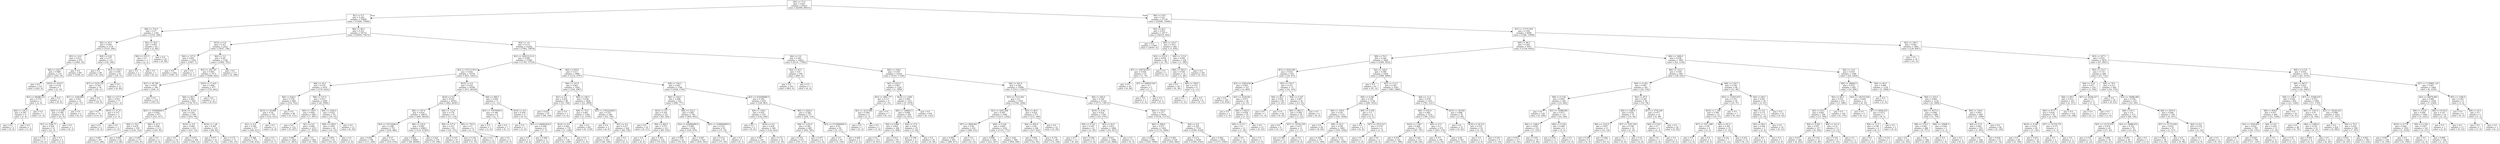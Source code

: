 digraph Tree {
node [shape=box] ;
0 [label="X[5] <= 75.5\ngini = 0.435\nsamples = 83032\nvalue = [42090, 89415]"] ;
1 [label="X[1] <= 0.5\ngini = 0.243\nsamples = 55906\nvalue = [12494, 75966]"] ;
0 -> 1 [labeldistance=2.5, labelangle=45, headlabel="True"] ;
2 [label="X[8] <= 716.5\ngini = 0.27\nsamples = 1192\nvalue = [1535, 294]"] ;
1 -> 2 ;
3 [label="X[2] <= 45.5\ngini = 0.209\nsamples = 1130\nvalue = [1533, 206]"] ;
2 -> 3 ;
4 [label="X[5] <= 14.0\ngini = 0.013\nsamples = 979\nvalue = [1494, 10]"] ;
3 -> 4 ;
5 [label="X[0] <= 254.5\ngini = 0.089\nsamples = 132\nvalue = [204, 10]"] ;
4 -> 5 ;
6 [label="gini = 0.0\nsamples = 125\nvalue = [202, 0]"] ;
5 -> 6 ;
7 [label="X[10] <= 10.017\ngini = 0.278\nsamples = 7\nvalue = [2, 10]"] ;
5 -> 7 ;
8 [label="X[3] <= 68288.523\ngini = 0.375\nsamples = 5\nvalue = [2, 6]"] ;
7 -> 8 ;
9 [label="X[6] <= 126.5\ngini = 0.245\nsamples = 4\nvalue = [1, 6]"] ;
8 -> 9 ;
10 [label="gini = 0.0\nsamples = 3\nvalue = [0, 6]"] ;
9 -> 10 ;
11 [label="gini = 0.0\nsamples = 1\nvalue = [1, 0]"] ;
9 -> 11 ;
12 [label="gini = 0.0\nsamples = 1\nvalue = [1, 0]"] ;
8 -> 12 ;
13 [label="gini = 0.0\nsamples = 2\nvalue = [0, 4]"] ;
7 -> 13 ;
14 [label="gini = 0.0\nsamples = 847\nvalue = [1290, 0]"] ;
4 -> 14 ;
15 [label="X[9] <= 0.02\ngini = 0.277\nsamples = 151\nvalue = [39, 196]"] ;
3 -> 15 ;
16 [label="gini = 0.0\nsamples = 90\nvalue = [0, 145]"] ;
15 -> 16 ;
17 [label="X[2] <= 156.0\ngini = 0.491\nsamples = 61\nvalue = [39, 51]"] ;
15 -> 17 ;
18 [label="X[7] <= 3219.125\ngini = 0.343\nsamples = 34\nvalue = [39, 11]"] ;
17 -> 18 ;
19 [label="X[7] <= 3184.906\ngini = 0.451\nsamples = 22\nvalue = [21, 11]"] ;
18 -> 19 ;
20 [label="X[9] <= 0.269\ngini = 0.346\nsamples = 20\nvalue = [21, 6]"] ;
19 -> 20 ;
21 [label="X[7] <= 3166.77\ngini = 0.269\nsamples = 19\nvalue = [21, 4]"] ;
20 -> 21 ;
22 [label="gini = 0.172\nsamples = 17\nvalue = [19, 2]"] ;
21 -> 22 ;
23 [label="gini = 0.5\nsamples = 2\nvalue = [2, 2]"] ;
21 -> 23 ;
24 [label="gini = 0.0\nsamples = 1\nvalue = [0, 2]"] ;
20 -> 24 ;
25 [label="gini = 0.0\nsamples = 2\nvalue = [0, 5]"] ;
19 -> 25 ;
26 [label="gini = 0.0\nsamples = 12\nvalue = [18, 0]"] ;
18 -> 26 ;
27 [label="gini = 0.0\nsamples = 27\nvalue = [0, 40]"] ;
17 -> 27 ;
28 [label="X[2] <= 30.0\ngini = 0.043\nsamples = 62\nvalue = [2, 88]"] ;
2 -> 28 ;
29 [label="X[0] <= 253.5\ngini = 0.5\nsamples = 3\nvalue = [2, 2]"] ;
28 -> 29 ;
30 [label="gini = 0.0\nsamples = 2\nvalue = [2, 0]"] ;
29 -> 30 ;
31 [label="gini = 0.0\nsamples = 1\nvalue = [0, 2]"] ;
29 -> 31 ;
32 [label="gini = 0.0\nsamples = 59\nvalue = [0, 86]"] ;
28 -> 32 ;
33 [label="X[8] <= 46.5\ngini = 0.221\nsamples = 54714\nvalue = [10959, 75672]"] ;
1 -> 33 ;
34 [label="X[10] <= 0.0\ngini = 0.327\nsamples = 2452\nvalue = [3057, 794]"] ;
33 -> 34 ;
35 [label="X[0] <= 127.0\ngini = 0.001\nsamples = 1262\nvalue = [1997, 1]"] ;
34 -> 35 ;
36 [label="gini = 0.0\nsamples = 1261\nvalue = [1997, 0]"] ;
35 -> 36 ;
37 [label="gini = 0.0\nsamples = 1\nvalue = [0, 1]"] ;
35 -> 37 ;
38 [label="X[4] <= 5.0\ngini = 0.49\nsamples = 1190\nvalue = [1060, 793]"] ;
34 -> 38 ;
39 [label="X[3] <= 242.747\ngini = 0.463\nsamples = 1073\nvalue = [1060, 605]"] ;
38 -> 39 ;
40 [label="X[3] <= 38.789\ngini = 0.019\nsamples = 196\nvalue = [306, 3]"] ;
39 -> 40 ;
41 [label="X[0] <= 127.0\ngini = 0.051\nsamples = 77\nvalue = [111, 3]"] ;
40 -> 41 ;
42 [label="gini = 0.0\nsamples = 74\nvalue = [110, 0]"] ;
41 -> 42 ;
43 [label="X[10] <= 57.25\ngini = 0.375\nsamples = 3\nvalue = [1, 3]"] ;
41 -> 43 ;
44 [label="gini = 0.0\nsamples = 2\nvalue = [0, 3]"] ;
43 -> 44 ;
45 [label="gini = 0.0\nsamples = 1\nvalue = [1, 0]"] ;
43 -> 45 ;
46 [label="gini = 0.0\nsamples = 119\nvalue = [195, 0]"] ;
40 -> 46 ;
47 [label="X[10] <= 11.435\ngini = 0.494\nsamples = 877\nvalue = [754, 602]"] ;
39 -> 47 ;
48 [label="X[6] <= 89.5\ngini = 0.482\nsamples = 820\nvalue = [754, 511]"] ;
47 -> 48 ;
49 [label="X[3] <= 102666664.0\ngini = 0.492\nsamples = 472\nvalue = [321, 417]"] ;
48 -> 49 ;
50 [label="X[6] <= 79.5\ngini = 0.478\nsamples = 359\nvalue = [216, 332]"] ;
49 -> 50 ;
51 [label="gini = 0.497\nsamples = 297\nvalue = [213, 246]"] ;
50 -> 51 ;
52 [label="gini = 0.065\nsamples = 62\nvalue = [3, 86]"] ;
50 -> 52 ;
53 [label="X[8] <= 43.5\ngini = 0.494\nsamples = 113\nvalue = [105, 85]"] ;
49 -> 53 ;
54 [label="gini = 0.492\nsamples = 111\nvalue = [105, 81]"] ;
53 -> 54 ;
55 [label="gini = 0.0\nsamples = 2\nvalue = [0, 4]"] ;
53 -> 55 ;
56 [label="X[10] <= 0.115\ngini = 0.293\nsamples = 348\nvalue = [433, 94]"] ;
48 -> 56 ;
57 [label="X[10] <= 0.0\ngini = 0.066\nsamples = 223\nvalue = [337, 12]"] ;
56 -> 57 ;
58 [label="gini = 0.0\nsamples = 19\nvalue = [33, 0]"] ;
57 -> 58 ;
59 [label="gini = 0.073\nsamples = 204\nvalue = [304, 12]"] ;
57 -> 59 ;
60 [label="X[10] <= 1.28\ngini = 0.497\nsamples = 125\nvalue = [96, 82]"] ;
56 -> 60 ;
61 [label="gini = 0.077\nsamples = 53\nvalue = [3, 72]"] ;
60 -> 61 ;
62 [label="gini = 0.175\nsamples = 72\nvalue = [93, 10]"] ;
60 -> 62 ;
63 [label="gini = 0.0\nsamples = 57\nvalue = [0, 91]"] ;
47 -> 63 ;
64 [label="gini = 0.0\nsamples = 117\nvalue = [0, 188]"] ;
38 -> 64 ;
65 [label="X[4] <= 1.0\ngini = 0.173\nsamples = 52262\nvalue = [7902, 74878]"] ;
33 -> 65 ;
66 [label="X[3] <= 269212112.0\ngini = 0.058\nsamples = 37440\nvalue = [1783, 57518]"] ;
65 -> 66 ;
67 [label="X[3] <= 47111110.0\ngini = 0.024\nsamples = 33754\nvalue = [651, 52811]"] ;
66 -> 67 ;
68 [label="X[8] <= 55.0\ngini = 0.074\nsamples = 2974\nvalue = [178, 4452]"] ;
67 -> 68 ;
69 [label="X[6] <= 624.0\ngini = 0.339\nsamples = 468\nvalue = [152, 552]"] ;
68 -> 69 ;
70 [label="X[10] <= 50.684\ngini = 0.39\nsamples = 379\nvalue = [152, 421]"] ;
69 -> 70 ;
71 [label="X[1] <= 4.0\ngini = 0.385\nsamples = 377\nvalue = [148, 421]"] ;
70 -> 71 ;
72 [label="gini = 0.388\nsamples = 372\nvalue = [148, 414]"] ;
71 -> 72 ;
73 [label="gini = 0.0\nsamples = 5\nvalue = [0, 7]"] ;
71 -> 73 ;
74 [label="gini = 0.0\nsamples = 2\nvalue = [4, 0]"] ;
70 -> 74 ;
75 [label="gini = 0.0\nsamples = 89\nvalue = [0, 131]"] ;
69 -> 75 ;
76 [label="X[8] <= 531.0\ngini = 0.013\nsamples = 2506\nvalue = [26, 3900]"] ;
68 -> 76 ;
77 [label="X[0] <= 158.0\ngini = 0.004\nsamples = 2467\nvalue = [7, 3857]"] ;
76 -> 77 ;
78 [label="gini = 0.0\nsamples = 152\nvalue = [0, 247]"] ;
77 -> 78 ;
79 [label="X[1] <= 4.0\ngini = 0.004\nsamples = 2315\nvalue = [7, 3610]"] ;
77 -> 79 ;
80 [label="gini = 0.005\nsamples = 1855\nvalue = [7, 2872]"] ;
79 -> 80 ;
81 [label="gini = 0.0\nsamples = 460\nvalue = [0, 738]"] ;
79 -> 81 ;
82 [label="X[6] <= 2245.0\ngini = 0.425\nsamples = 39\nvalue = [19, 43]"] ;
76 -> 82 ;
83 [label="X[8] <= 538.0\ngini = 0.495\nsamples = 26\nvalue = [19, 23]"] ;
82 -> 83 ;
84 [label="gini = 0.493\nsamples = 25\nvalue = [18, 23]"] ;
83 -> 84 ;
85 [label="gini = 0.0\nsamples = 1\nvalue = [1, 0]"] ;
83 -> 85 ;
86 [label="gini = 0.0\nsamples = 13\nvalue = [0, 20]"] ;
82 -> 86 ;
87 [label="X[10] <= 0.0\ngini = 0.019\nsamples = 30780\nvalue = [473, 48359]"] ;
67 -> 87 ;
88 [label="X[10] <= 0.0\ngini = 0.019\nsamples = 30763\nvalue = [462, 48347]"] ;
87 -> 88 ;
89 [label="X[6] <= 107.0\ngini = 0.018\nsamples = 30676\nvalue = [449, 48229]"] ;
88 -> 89 ;
90 [label="X[3] <= 55714286.0\ngini = 0.396\nsamples = 753\nvalue = [330, 884]"] ;
89 -> 90 ;
91 [label="gini = 0.454\nsamples = 196\nvalue = [111, 208]"] ;
90 -> 91 ;
92 [label="gini = 0.37\nsamples = 557\nvalue = [219, 676]"] ;
90 -> 92 ;
93 [label="X[6] <= 225.0\ngini = 0.005\nsamples = 29923\nvalue = [119, 47345]"] ;
89 -> 93 ;
94 [label="gini = 0.002\nsamples = 29647\nvalue = [49, 46949]"] ;
93 -> 94 ;
95 [label="gini = 0.255\nsamples = 276\nvalue = [70, 396]"] ;
93 -> 95 ;
96 [label="X[6] <= 712.0\ngini = 0.179\nsamples = 87\nvalue = [13, 118]"] ;
88 -> 96 ;
97 [label="X[6] <= 517.0\ngini = 0.147\nsamples = 83\nvalue = [10, 115]"] ;
96 -> 97 ;
98 [label="gini = 0.107\nsamples = 57\nvalue = [5, 83]"] ;
97 -> 98 ;
99 [label="gini = 0.234\nsamples = 26\nvalue = [5, 32]"] ;
97 -> 99 ;
100 [label="X[6] <= 732.0\ngini = 0.5\nsamples = 4\nvalue = [3, 3]"] ;
96 -> 100 ;
101 [label="gini = 0.0\nsamples = 2\nvalue = [3, 0]"] ;
100 -> 101 ;
102 [label="gini = 0.0\nsamples = 2\nvalue = [0, 3]"] ;
100 -> 102 ;
103 [label="X[8] <= 489.5\ngini = 0.499\nsamples = 17\nvalue = [11, 12]"] ;
87 -> 103 ;
104 [label="X[3] <= 71679596.0\ngini = 0.346\nsamples = 8\nvalue = [2, 7]"] ;
103 -> 104 ;
105 [label="gini = 0.0\nsamples = 1\nvalue = [2, 0]"] ;
104 -> 105 ;
106 [label="gini = 0.0\nsamples = 7\nvalue = [0, 7]"] ;
104 -> 106 ;
107 [label="X[10] <= 0.0\ngini = 0.459\nsamples = 9\nvalue = [9, 5]"] ;
103 -> 107 ;
108 [label="gini = 0.0\nsamples = 1\nvalue = [2, 0]"] ;
107 -> 108 ;
109 [label="X[3] <= 180691624.0\ngini = 0.486\nsamples = 8\nvalue = [7, 5]"] ;
107 -> 109 ;
110 [label="gini = 0.0\nsamples = 3\nvalue = [4, 0]"] ;
109 -> 110 ;
111 [label="gini = 0.469\nsamples = 5\nvalue = [3, 5]"] ;
109 -> 111 ;
112 [label="X[6] <= 659.0\ngini = 0.313\nsamples = 3686\nvalue = [1132, 4707]"] ;
66 -> 112 ;
113 [label="X[6] <= 107.0\ngini = 0.065\nsamples = 1926\nvalue = [104, 2967]"] ;
112 -> 113 ;
114 [label="X[1] <= 4.0\ngini = 0.434\nsamples = 98\nvalue = [51, 109]"] ;
113 -> 114 ;
115 [label="gini = 0.425\nsamples = 97\nvalue = [48, 109]"] ;
114 -> 115 ;
116 [label="gini = 0.0\nsamples = 1\nvalue = [3, 0]"] ;
114 -> 116 ;
117 [label="X[8] <= 100.5\ngini = 0.036\nsamples = 1828\nvalue = [53, 2858]"] ;
113 -> 117 ;
118 [label="X[8] <= 70.0\ngini = 0.001\nsamples = 1582\nvalue = [1, 2519]"] ;
117 -> 118 ;
119 [label="X[10] <= 0.0\ngini = 0.002\nsamples = 735\nvalue = [1, 1180]"] ;
118 -> 119 ;
120 [label="gini = 0.0\nsamples = 734\nvalue = [0, 1180]"] ;
119 -> 120 ;
121 [label="gini = 0.0\nsamples = 1\nvalue = [1, 0]"] ;
119 -> 121 ;
122 [label="gini = 0.0\nsamples = 847\nvalue = [0, 1339]"] ;
118 -> 122 ;
123 [label="X[3] <= 270222208.0\ngini = 0.231\nsamples = 246\nvalue = [52, 339]"] ;
117 -> 123 ;
124 [label="gini = 0.0\nsamples = 2\nvalue = [4, 0]"] ;
123 -> 124 ;
125 [label="X[1] <= 4.0\ngini = 0.217\nsamples = 244\nvalue = [48, 339]"] ;
123 -> 125 ;
126 [label="gini = 0.218\nsamples = 243\nvalue = [48, 338]"] ;
125 -> 126 ;
127 [label="gini = 0.0\nsamples = 1\nvalue = [0, 1]"] ;
125 -> 127 ;
128 [label="X[8] <= 534.5\ngini = 0.467\nsamples = 1760\nvalue = [1028, 1740]"] ;
112 -> 128 ;
129 [label="X[8] <= 524.5\ngini = 0.498\nsamples = 931\nvalue = [690, 777]"] ;
128 -> 129 ;
130 [label="X[10] <= 0.0\ngini = 0.356\nsamples = 231\nvalue = [85, 282]"] ;
129 -> 130 ;
131 [label="gini = 0.0\nsamples = 18\nvalue = [0, 27]"] ;
130 -> 131 ;
132 [label="X[6] <= 662.0\ngini = 0.375\nsamples = 213\nvalue = [85, 255]"] ;
130 -> 132 ;
133 [label="gini = 0.0\nsamples = 3\nvalue = [6, 0]"] ;
132 -> 133 ;
134 [label="gini = 0.361\nsamples = 210\nvalue = [79, 255]"] ;
132 -> 134 ;
135 [label="X[8] <= 532.5\ngini = 0.495\nsamples = 700\nvalue = [605, 495]"] ;
129 -> 135 ;
136 [label="X[3] <= 424800000.0\ngini = 0.499\nsamples = 638\nvalue = [530, 476]"] ;
135 -> 136 ;
137 [label="gini = 0.499\nsamples = 93\nvalue = [76, 83]"] ;
136 -> 137 ;
138 [label="gini = 0.497\nsamples = 545\nvalue = [454, 393]"] ;
136 -> 138 ;
139 [label="X[3] <= 3198000000.0\ngini = 0.323\nsamples = 62\nvalue = [75, 19]"] ;
135 -> 139 ;
140 [label="gini = 0.312\nsamples = 61\nvalue = [75, 18]"] ;
139 -> 140 ;
141 [label="gini = 0.0\nsamples = 1\nvalue = [0, 1]"] ;
139 -> 141 ;
142 [label="X[3] <= 614509088.0\ngini = 0.385\nsamples = 829\nvalue = [338, 963]"] ;
128 -> 142 ;
143 [label="X[0] <= 158.0\ngini = 0.455\nsamples = 252\nvalue = [134, 249]"] ;
142 -> 143 ;
144 [label="gini = 0.0\nsamples = 3\nvalue = [0, 6]"] ;
143 -> 144 ;
145 [label="X[10] <= 0.0\ngini = 0.458\nsamples = 249\nvalue = [134, 243]"] ;
143 -> 145 ;
146 [label="gini = 0.467\nsamples = 235\nvalue = [132, 224]"] ;
145 -> 146 ;
147 [label="gini = 0.172\nsamples = 14\nvalue = [2, 19]"] ;
145 -> 147 ;
148 [label="X[6] <= 2442.0\ngini = 0.346\nsamples = 577\nvalue = [204, 714]"] ;
142 -> 148 ;
149 [label="X[8] <= 1103.0\ngini = 0.382\nsamples = 485\nvalue = [202, 583]"] ;
148 -> 149 ;
150 [label="gini = 0.374\nsamples = 477\nvalue = [191, 577]"] ;
149 -> 150 ;
151 [label="gini = 0.457\nsamples = 8\nvalue = [11, 6]"] ;
149 -> 151 ;
152 [label="X[3] <= 2714000000.0\ngini = 0.03\nsamples = 92\nvalue = [2, 131]"] ;
148 -> 152 ;
153 [label="gini = 0.0\nsamples = 87\nvalue = [0, 126]"] ;
152 -> 153 ;
154 [label="gini = 0.408\nsamples = 5\nvalue = [2, 5]"] ;
152 -> 154 ;
155 [label="X[4] <= 5.0\ngini = 0.385\nsamples = 14822\nvalue = [6119, 17360]"] ;
65 -> 155 ;
156 [label="X[5] <= 45.5\ngini = 0.01\nsamples = 506\nvalue = [803, 4]"] ;
155 -> 156 ;
157 [label="gini = 0.0\nsamples = 503\nvalue = [803, 0]"] ;
156 -> 157 ;
158 [label="gini = 0.0\nsamples = 3\nvalue = [0, 4]"] ;
156 -> 158 ;
159 [label="X[0] <= 158.0\ngini = 0.359\nsamples = 14316\nvalue = [5316, 17356]"] ;
155 -> 159 ;
160 [label="X[6] <= 632.0\ngini = 0.003\nsamples = 1220\nvalue = [3, 1989]"] ;
159 -> 160 ;
161 [label="X[3] <= 2801.777\ngini = 0.117\nsamples = 9\nvalue = [1, 15]"] ;
160 -> 161 ;
162 [label="X[3] <= 2233.066\ngini = 0.444\nsamples = 2\nvalue = [1, 2]"] ;
161 -> 162 ;
163 [label="gini = 0.0\nsamples = 1\nvalue = [0, 2]"] ;
162 -> 163 ;
164 [label="gini = 0.0\nsamples = 1\nvalue = [1, 0]"] ;
162 -> 164 ;
165 [label="gini = 0.0\nsamples = 7\nvalue = [0, 13]"] ;
161 -> 165 ;
166 [label="X[10] <= 1.858\ngini = 0.002\nsamples = 1211\nvalue = [2, 1974]"] ;
160 -> 166 ;
167 [label="X[6] <= 140462.5\ngini = 0.006\nsamples = 393\nvalue = [2, 653]"] ;
166 -> 167 ;
168 [label="X[9] <= 0.096\ngini = 0.003\nsamples = 368\nvalue = [1, 609]"] ;
167 -> 168 ;
169 [label="gini = 0.0\nsamples = 273\nvalue = [0, 447]"] ;
168 -> 169 ;
170 [label="gini = 0.012\nsamples = 95\nvalue = [1, 162]"] ;
168 -> 170 ;
171 [label="X[4] <= 37.0\ngini = 0.043\nsamples = 25\nvalue = [1, 44]"] ;
167 -> 171 ;
172 [label="gini = 0.198\nsamples = 5\nvalue = [1, 8]"] ;
171 -> 172 ;
173 [label="gini = 0.0\nsamples = 20\nvalue = [0, 36]"] ;
171 -> 173 ;
174 [label="gini = 0.0\nsamples = 818\nvalue = [0, 1321]"] ;
166 -> 174 ;
175 [label="X[6] <= 561.0\ngini = 0.382\nsamples = 13096\nvalue = [5313, 15367]"] ;
159 -> 175 ;
176 [label="X[7] <= 5115.263\ngini = 0.5\nsamples = 1955\nvalue = [1540, 1494]"] ;
175 -> 176 ;
177 [label="X[3] <= 4243.598\ngini = 0.497\nsamples = 1684\nvalue = [1413, 1204]"] ;
176 -> 177 ;
178 [label="X[7] <= 2866.662\ngini = 0.48\nsamples = 452\nvalue = [288, 431]"] ;
177 -> 178 ;
179 [label="gini = 0.483\nsamples = 443\nvalue = [288, 417]"] ;
178 -> 179 ;
180 [label="gini = 0.0\nsamples = 9\nvalue = [0, 14]"] ;
178 -> 180 ;
181 [label="X[9] <= 0.126\ngini = 0.483\nsamples = 1232\nvalue = [1125, 773]"] ;
177 -> 181 ;
182 [label="gini = 0.496\nsamples = 328\nvalue = [221, 267]"] ;
181 -> 182 ;
183 [label="gini = 0.46\nsamples = 904\nvalue = [904, 506]"] ;
181 -> 183 ;
184 [label="X[5] <= 46.0\ngini = 0.424\nsamples = 271\nvalue = [127, 290]"] ;
176 -> 184 ;
185 [label="X[6] <= 492.0\ngini = 0.44\nsamples = 248\nvalue = [127, 262]"] ;
184 -> 185 ;
186 [label="gini = 0.483\nsamples = 63\nvalue = [52, 36]"] ;
185 -> 186 ;
187 [label="gini = 0.374\nsamples = 185\nvalue = [75, 226]"] ;
185 -> 187 ;
188 [label="gini = 0.0\nsamples = 23\nvalue = [0, 28]"] ;
184 -> 188 ;
189 [label="X[6] <= 565.0\ngini = 0.336\nsamples = 11141\nvalue = [3773, 13873]"] ;
175 -> 189 ;
190 [label="X[10] <= 0.62\ngini = 0.014\nsamples = 1705\nvalue = [19, 2701]"] ;
189 -> 190 ;
191 [label="X[9] <= 0.122\ngini = 0.165\nsamples = 21\nvalue = [3, 30]"] ;
190 -> 191 ;
192 [label="gini = 0.0\nsamples = 13\nvalue = [0, 24]"] ;
191 -> 192 ;
193 [label="gini = 0.444\nsamples = 8\nvalue = [3, 6]"] ;
191 -> 193 ;
194 [label="X[5] <= 44.5\ngini = 0.012\nsamples = 1684\nvalue = [16, 2671]"] ;
190 -> 194 ;
195 [label="gini = 0.012\nsamples = 1680\nvalue = [16, 2666]"] ;
194 -> 195 ;
196 [label="gini = 0.0\nsamples = 4\nvalue = [0, 5]"] ;
194 -> 196 ;
197 [label="X[6] <= 755.0\ngini = 0.377\nsamples = 9436\nvalue = [3754, 11172]"] ;
189 -> 197 ;
198 [label="X[6] <= 609.0\ngini = 0.475\nsamples = 1926\nvalue = [1174, 1844]"] ;
197 -> 198 ;
199 [label="gini = 0.453\nsamples = 990\nvalue = [529, 1000]"] ;
198 -> 199 ;
200 [label="gini = 0.491\nsamples = 936\nvalue = [645, 844]"] ;
198 -> 200 ;
201 [label="X[4] <= 9.0\ngini = 0.339\nsamples = 7510\nvalue = [2580, 9328]"] ;
197 -> 201 ;
202 [label="gini = 0.272\nsamples = 5058\nvalue = [1309, 6745]"] ;
201 -> 202 ;
203 [label="gini = 0.442\nsamples = 2452\nvalue = [1271, 2583]"] ;
201 -> 203 ;
204 [label="X[9] <= 0.02\ngini = 0.43\nsamples = 27126\nvalue = [29596, 13449]"] ;
0 -> 204 [labeldistance=2.5, labelangle=-45, headlabel="False"] ;
205 [label="X[2] <= 44.5\ngini = 0.031\nsamples = 18177\nvalue = [28310, 450]"] ;
204 -> 205 ;
206 [label="gini = 0.0\nsamples = 17893\nvalue = [28307, 0]"] ;
205 -> 206 ;
207 [label="X[6] <= 143.0\ngini = 0.013\nsamples = 284\nvalue = [3, 450]"] ;
205 -> 207 ;
208 [label="X[2] <= 253.0\ngini = 0.054\nsamples = 48\nvalue = [2, 70]"] ;
207 -> 208 ;
209 [label="X[7] <= 166750.031\ngini = 0.028\nsamples = 47\nvalue = [1, 70]"] ;
208 -> 209 ;
210 [label="gini = 0.0\nsamples = 45\nvalue = [0, 69]"] ;
209 -> 210 ;
211 [label="X[7] <= 269453.047\ngini = 0.5\nsamples = 2\nvalue = [1, 1]"] ;
209 -> 211 ;
212 [label="gini = 0.0\nsamples = 1\nvalue = [1, 0]"] ;
211 -> 212 ;
213 [label="gini = 0.0\nsamples = 1\nvalue = [0, 1]"] ;
211 -> 213 ;
214 [label="gini = 0.0\nsamples = 1\nvalue = [1, 0]"] ;
208 -> 214 ;
215 [label="X[8] <= 113.0\ngini = 0.005\nsamples = 236\nvalue = [1, 380]"] ;
207 -> 215 ;
216 [label="X[6] <= 595.0\ngini = 0.039\nsamples = 35\nvalue = [1, 49]"] ;
215 -> 216 ;
217 [label="gini = 0.0\nsamples = 26\nvalue = [0, 38]"] ;
216 -> 217 ;
218 [label="X[6] <= 749.0\ngini = 0.153\nsamples = 9\nvalue = [1, 11]"] ;
216 -> 218 ;
219 [label="gini = 0.0\nsamples = 1\nvalue = [1, 0]"] ;
218 -> 219 ;
220 [label="gini = 0.0\nsamples = 8\nvalue = [0, 11]"] ;
218 -> 220 ;
221 [label="gini = 0.0\nsamples = 201\nvalue = [0, 331]"] ;
215 -> 221 ;
222 [label="X[7] <= 17731.819\ngini = 0.164\nsamples = 8949\nvalue = [1286, 12999]"] ;
204 -> 222 ;
223 [label="X[8] <= 96.5\ngini = 0.245\nsamples = 5057\nvalue = [1158, 6952]"] ;
222 -> 223 ;
224 [label="X[8] <= 76.5\ngini = 0.346\nsamples = 3064\nvalue = [1096, 3832]"] ;
223 -> 224 ;
225 [label="X[3] <= 6243.491\ngini = 0.032\nsamples = 610\nvalue = [16, 972]"] ;
224 -> 225 ;
226 [label="X[3] <= 5300.639\ngini = 0.005\nsamples = 537\nvalue = [2, 869]"] ;
225 -> 226 ;
227 [label="gini = 0.0\nsamples = 501\nvalue = [0, 818]"] ;
226 -> 227 ;
228 [label="X[3] <= 5318.561\ngini = 0.073\nsamples = 36\nvalue = [2, 51]"] ;
226 -> 228 ;
229 [label="gini = 0.0\nsamples = 1\nvalue = [1, 0]"] ;
228 -> 229 ;
230 [label="X[6] <= 450.0\ngini = 0.038\nsamples = 35\nvalue = [1, 51]"] ;
228 -> 230 ;
231 [label="X[9] <= 0.111\ngini = 0.1\nsamples = 12\nvalue = [1, 18]"] ;
230 -> 231 ;
232 [label="gini = 0.0\nsamples = 11\nvalue = [0, 18]"] ;
231 -> 232 ;
233 [label="gini = 0.0\nsamples = 1\nvalue = [1, 0]"] ;
231 -> 233 ;
234 [label="gini = 0.0\nsamples = 23\nvalue = [0, 33]"] ;
230 -> 234 ;
235 [label="X[5] <= 130.5\ngini = 0.211\nsamples = 73\nvalue = [14, 103]"] ;
225 -> 235 ;
236 [label="X[0] <= 46.5\ngini = 0.024\nsamples = 49\nvalue = [1, 81]"] ;
235 -> 236 ;
237 [label="gini = 0.0\nsamples = 1\nvalue = [1, 0]"] ;
236 -> 237 ;
238 [label="gini = 0.0\nsamples = 48\nvalue = [0, 81]"] ;
236 -> 238 ;
239 [label="X[9] <= 0.167\ngini = 0.467\nsamples = 24\nvalue = [13, 22]"] ;
235 -> 239 ;
240 [label="X[6] <= 882.0\ngini = 0.366\nsamples = 20\nvalue = [7, 22]"] ;
239 -> 240 ;
241 [label="gini = 0.0\nsamples = 9\nvalue = [0, 11]"] ;
240 -> 241 ;
242 [label="X[7] <= 10745.359\ngini = 0.475\nsamples = 11\nvalue = [7, 11]"] ;
240 -> 242 ;
243 [label="gini = 0.346\nsamples = 6\nvalue = [7, 2]"] ;
242 -> 243 ;
244 [label="gini = 0.0\nsamples = 5\nvalue = [0, 9]"] ;
242 -> 244 ;
245 [label="gini = 0.0\nsamples = 4\nvalue = [6, 0]"] ;
239 -> 245 ;
246 [label="X[2] <= 140.5\ngini = 0.398\nsamples = 2454\nvalue = [1080, 2860]"] ;
224 -> 246 ;
247 [label="gini = 0.0\nsamples = 61\nvalue = [97, 0]"] ;
246 -> 247 ;
248 [label="X[5] <= 113.5\ngini = 0.381\nsamples = 2393\nvalue = [983, 2860]"] ;
246 -> 248 ;
249 [label="X[9] <= 0.346\ngini = 0.194\nsamples = 1138\nvalue = [200, 1633]"] ;
248 -> 249 ;
250 [label="X[0] <= 158.0\ngini = 0.191\nsamples = 1132\nvalue = [195, 1628]"] ;
249 -> 250 ;
251 [label="gini = 0.0\nsamples = 49\nvalue = [0, 84]"] ;
250 -> 251 ;
252 [label="X[8] <= 83.5\ngini = 0.199\nsamples = 1083\nvalue = [195, 1544]"] ;
250 -> 252 ;
253 [label="gini = 0.302\nsamples = 371\nvalue = [115, 506]"] ;
252 -> 253 ;
254 [label="gini = 0.133\nsamples = 712\nvalue = [80, 1038]"] ;
252 -> 254 ;
255 [label="X[9] <= 0.358\ngini = 0.5\nsamples = 6\nvalue = [5, 5]"] ;
249 -> 255 ;
256 [label="gini = 0.0\nsamples = 2\nvalue = [4, 0]"] ;
255 -> 256 ;
257 [label="X[7] <= 2553.527\ngini = 0.278\nsamples = 4\nvalue = [1, 5]"] ;
255 -> 257 ;
258 [label="gini = 0.0\nsamples = 1\nvalue = [1, 0]"] ;
257 -> 258 ;
259 [label="gini = 0.0\nsamples = 3\nvalue = [0, 5]"] ;
257 -> 259 ;
260 [label="X[4] <= 11.0\ngini = 0.476\nsamples = 1255\nvalue = [783, 1227]"] ;
248 -> 260 ;
261 [label="X[6] <= 835.0\ngini = 0.481\nsamples = 1214\nvalue = [780, 1163]"] ;
260 -> 261 ;
262 [label="X[10] <= 1.063\ngini = 0.446\nsamples = 739\nvalue = [397, 787]"] ;
261 -> 262 ;
263 [label="gini = 0.474\nsamples = 524\nvalue = [317, 506]"] ;
262 -> 263 ;
264 [label="gini = 0.345\nsamples = 215\nvalue = [80, 281]"] ;
262 -> 264 ;
265 [label="X[9] <= 0.11\ngini = 0.5\nsamples = 475\nvalue = [383, 376]"] ;
261 -> 265 ;
266 [label="gini = 0.371\nsamples = 108\nvalue = [132, 43]"] ;
265 -> 266 ;
267 [label="gini = 0.49\nsamples = 367\nvalue = [251, 333]"] ;
265 -> 267 ;
268 [label="X[10] <= 34.056\ngini = 0.086\nsamples = 41\nvalue = [3, 64]"] ;
260 -> 268 ;
269 [label="gini = 0.0\nsamples = 31\nvalue = [0, 54]"] ;
268 -> 269 ;
270 [label="X[10] <= 36.512\ngini = 0.355\nsamples = 10\nvalue = [3, 10]"] ;
268 -> 270 ;
271 [label="gini = 0.0\nsamples = 1\nvalue = [2, 0]"] ;
270 -> 271 ;
272 [label="gini = 0.165\nsamples = 9\nvalue = [1, 10]"] ;
270 -> 272 ;
273 [label="X[6] <= 1496.0\ngini = 0.038\nsamples = 1993\nvalue = [62, 3120]"] ;
223 -> 273 ;
274 [label="X[8] <= 123.5\ngini = 0.109\nsamples = 409\nvalue = [38, 616]"] ;
273 -> 274 ;
275 [label="X[9] <= 0.203\ngini = 0.091\nsamples = 341\nvalue = [26, 518]"] ;
274 -> 275 ;
276 [label="X[9] <= 0.129\ngini = 0.043\nsamples = 285\nvalue = [10, 440]"] ;
275 -> 276 ;
277 [label="gini = 0.0\nsamples = 128\nvalue = [0, 200]"] ;
276 -> 277 ;
278 [label="X[3] <= 16989.981\ngini = 0.077\nsamples = 157\nvalue = [10, 240]"] ;
276 -> 278 ;
279 [label="X[6] <= 1298.0\ngini = 0.056\nsamples = 151\nvalue = [7, 235]"] ;
278 -> 279 ;
280 [label="gini = 0.021\nsamples = 117\nvalue = [2, 191]"] ;
279 -> 280 ;
281 [label="gini = 0.183\nsamples = 34\nvalue = [5, 44]"] ;
279 -> 281 ;
282 [label="X[9] <= 0.158\ngini = 0.469\nsamples = 6\nvalue = [3, 5]"] ;
278 -> 282 ;
283 [label="gini = 0.278\nsamples = 5\nvalue = [1, 5]"] ;
282 -> 283 ;
284 [label="gini = 0.0\nsamples = 1\nvalue = [2, 0]"] ;
282 -> 284 ;
285 [label="X[5] <= 87.0\ngini = 0.282\nsamples = 56\nvalue = [16, 78]"] ;
275 -> 285 ;
286 [label="X[6] <= 1266.0\ngini = 0.434\nsamples = 25\nvalue = [14, 30]"] ;
285 -> 286 ;
287 [label="X[6] <= 1233.0\ngini = 0.497\nsamples = 15\nvalue = [12, 14]"] ;
286 -> 287 ;
288 [label="gini = 0.298\nsamples = 8\nvalue = [2, 9]"] ;
287 -> 288 ;
289 [label="gini = 0.444\nsamples = 7\nvalue = [10, 5]"] ;
287 -> 289 ;
290 [label="X[7] <= 3335.109\ngini = 0.198\nsamples = 10\nvalue = [2, 16]"] ;
286 -> 290 ;
291 [label="gini = 0.0\nsamples = 5\nvalue = [0, 8]"] ;
290 -> 291 ;
292 [label="gini = 0.32\nsamples = 5\nvalue = [2, 8]"] ;
290 -> 292 ;
293 [label="X[7] <= 3776.169\ngini = 0.077\nsamples = 31\nvalue = [2, 48]"] ;
285 -> 293 ;
294 [label="X[9] <= 0.241\ngini = 0.5\nsamples = 3\nvalue = [2, 2]"] ;
293 -> 294 ;
295 [label="gini = 0.0\nsamples = 1\nvalue = [2, 0]"] ;
294 -> 295 ;
296 [label="gini = 0.0\nsamples = 2\nvalue = [0, 2]"] ;
294 -> 296 ;
297 [label="gini = 0.0\nsamples = 28\nvalue = [0, 46]"] ;
293 -> 297 ;
298 [label="X[8] <= 124.5\ngini = 0.194\nsamples = 68\nvalue = [12, 98]"] ;
274 -> 298 ;
299 [label="X[3] <= 11055.075\ngini = 0.335\nsamples = 30\nvalue = [10, 37]"] ;
298 -> 299 ;
300 [label="X[10] <= 1.108\ngini = 0.394\nsamples = 23\nvalue = [10, 27]"] ;
299 -> 300 ;
301 [label="X[7] <= 5511.986\ngini = 0.48\nsamples = 4\nvalue = [3, 2]"] ;
300 -> 301 ;
302 [label="gini = 0.0\nsamples = 2\nvalue = [3, 0]"] ;
301 -> 302 ;
303 [label="gini = 0.0\nsamples = 2\nvalue = [0, 2]"] ;
301 -> 303 ;
304 [label="X[5] <= 81.0\ngini = 0.342\nsamples = 19\nvalue = [7, 25]"] ;
300 -> 304 ;
305 [label="gini = 0.142\nsamples = 7\nvalue = [1, 12]"] ;
304 -> 305 ;
306 [label="gini = 0.432\nsamples = 12\nvalue = [6, 13]"] ;
304 -> 306 ;
307 [label="gini = 0.0\nsamples = 7\nvalue = [0, 10]"] ;
299 -> 307 ;
308 [label="X[5] <= 89.5\ngini = 0.061\nsamples = 38\nvalue = [2, 61]"] ;
298 -> 308 ;
309 [label="X[4] <= 9.0\ngini = 0.172\nsamples = 13\nvalue = [2, 19]"] ;
308 -> 309 ;
310 [label="X[5] <= 88.5\ngini = 0.444\nsamples = 3\nvalue = [2, 4]"] ;
309 -> 310 ;
311 [label="gini = 0.0\nsamples = 2\nvalue = [0, 4]"] ;
310 -> 311 ;
312 [label="gini = 0.0\nsamples = 1\nvalue = [2, 0]"] ;
310 -> 312 ;
313 [label="gini = 0.0\nsamples = 10\nvalue = [0, 15]"] ;
309 -> 313 ;
314 [label="gini = 0.0\nsamples = 25\nvalue = [0, 42]"] ;
308 -> 314 ;
315 [label="X[4] <= 13.0\ngini = 0.019\nsamples = 1584\nvalue = [24, 2504]"] ;
273 -> 315 ;
316 [label="X[6] <= 28844.0\ngini = 0.052\nsamples = 445\nvalue = [19, 696]"] ;
315 -> 316 ;
317 [label="X[5] <= 94.5\ngini = 0.031\nsamples = 433\nvalue = [11, 680]"] ;
316 -> 317 ;
318 [label="X[5] <= 93.5\ngini = 0.042\nsamples = 328\nvalue = [11, 504]"] ;
317 -> 318 ;
319 [label="X[9] <= 0.262\ngini = 0.031\nsamples = 317\nvalue = [8, 492]"] ;
318 -> 319 ;
320 [label="gini = 0.017\nsamples = 285\nvalue = [4, 452]"] ;
319 -> 320 ;
321 [label="gini = 0.165\nsamples = 32\nvalue = [4, 40]"] ;
319 -> 321 ;
322 [label="X[8] <= 311.0\ngini = 0.32\nsamples = 11\nvalue = [3, 12]"] ;
318 -> 322 ;
323 [label="gini = 0.165\nsamples = 8\nvalue = [1, 10]"] ;
322 -> 323 ;
324 [label="gini = 0.5\nsamples = 3\nvalue = [2, 2]"] ;
322 -> 324 ;
325 [label="gini = 0.0\nsamples = 105\nvalue = [0, 176]"] ;
317 -> 325 ;
326 [label="X[3] <= 192333.828\ngini = 0.444\nsamples = 12\nvalue = [8, 16]"] ;
316 -> 326 ;
327 [label="gini = 0.0\nsamples = 5\nvalue = [0, 11]"] ;
326 -> 327 ;
328 [label="X[7] <= 6040.435\ngini = 0.473\nsamples = 7\nvalue = [8, 5]"] ;
326 -> 328 ;
329 [label="X[4] <= 11.0\ngini = 0.198\nsamples = 4\nvalue = [8, 1]"] ;
328 -> 329 ;
330 [label="gini = 0.0\nsamples = 1\nvalue = [1, 0]"] ;
329 -> 330 ;
331 [label="gini = 0.219\nsamples = 3\nvalue = [7, 1]"] ;
329 -> 331 ;
332 [label="gini = 0.0\nsamples = 3\nvalue = [0, 4]"] ;
328 -> 332 ;
333 [label="X[0] <= 46.5\ngini = 0.006\nsamples = 1139\nvalue = [5, 1808]"] ;
315 -> 333 ;
334 [label="gini = 0.0\nsamples = 1\nvalue = [1, 0]"] ;
333 -> 334 ;
335 [label="X[8] <= 325.0\ngini = 0.004\nsamples = 1138\nvalue = [4, 1808]"] ;
333 -> 335 ;
336 [label="X[6] <= 9273.5\ngini = 0.008\nsamples = 489\nvalue = [3, 759]"] ;
335 -> 336 ;
337 [label="X[8] <= 170.5\ngini = 0.005\nsamples = 486\nvalue = [2, 757]"] ;
336 -> 337 ;
338 [label="gini = 0.0\nsamples = 222\nvalue = [0, 352]"] ;
337 -> 338 ;
339 [label="gini = 0.01\nsamples = 264\nvalue = [2, 405]"] ;
337 -> 339 ;
340 [label="X[6] <= 10908.5\ngini = 0.444\nsamples = 3\nvalue = [1, 2]"] ;
336 -> 340 ;
341 [label="gini = 0.0\nsamples = 1\nvalue = [1, 0]"] ;
340 -> 341 ;
342 [label="gini = 0.0\nsamples = 2\nvalue = [0, 2]"] ;
340 -> 342 ;
343 [label="X[0] <= 158.0\ngini = 0.002\nsamples = 649\nvalue = [1, 1049]"] ;
335 -> 343 ;
344 [label="X[4] <= 27.0\ngini = 0.002\nsamples = 555\nvalue = [1, 903]"] ;
343 -> 344 ;
345 [label="gini = 0.0\nsamples = 504\nvalue = [0, 829]"] ;
344 -> 345 ;
346 [label="gini = 0.026\nsamples = 51\nvalue = [1, 74]"] ;
344 -> 346 ;
347 [label="gini = 0.0\nsamples = 94\nvalue = [0, 146]"] ;
343 -> 347 ;
348 [label="X[2] <= 140.5\ngini = 0.041\nsamples = 3892\nvalue = [128, 6047]"] ;
222 -> 348 ;
349 [label="gini = 0.0\nsamples = 18\nvalue = [31, 0]"] ;
348 -> 349 ;
350 [label="X[5] <= 167.5\ngini = 0.031\nsamples = 3874\nvalue = [97, 6047]"] ;
348 -> 350 ;
351 [label="X[5] <= 133.5\ngini = 0.133\nsamples = 498\nvalue = [55, 714]"] ;
350 -> 351 ;
352 [label="X[4] <= 33.0\ngini = 0.017\nsamples = 229\nvalue = [3, 338]"] ;
351 -> 352 ;
353 [label="X[8] <= 99.5\ngini = 0.012\nsamples = 227\nvalue = [2, 337]"] ;
352 -> 353 ;
354 [label="X[8] <= 97.5\ngini = 0.028\nsamples = 93\nvalue = [2, 139]"] ;
353 -> 354 ;
355 [label="X[10] <= 0.385\ngini = 0.014\nsamples = 90\nvalue = [1, 136]"] ;
354 -> 355 ;
356 [label="gini = 0.0\nsamples = 66\nvalue = [0, 100]"] ;
355 -> 356 ;
357 [label="gini = 0.053\nsamples = 24\nvalue = [1, 36]"] ;
355 -> 357 ;
358 [label="X[7] <= 21576.725\ngini = 0.375\nsamples = 3\nvalue = [1, 3]"] ;
354 -> 358 ;
359 [label="gini = 0.0\nsamples = 1\nvalue = [1, 0]"] ;
358 -> 359 ;
360 [label="gini = 0.0\nsamples = 2\nvalue = [0, 3]"] ;
358 -> 360 ;
361 [label="gini = 0.0\nsamples = 134\nvalue = [0, 198]"] ;
353 -> 361 ;
362 [label="X[7] <= 20160.417\ngini = 0.5\nsamples = 2\nvalue = [1, 1]"] ;
352 -> 362 ;
363 [label="gini = 0.0\nsamples = 1\nvalue = [0, 1]"] ;
362 -> 363 ;
364 [label="gini = 0.0\nsamples = 1\nvalue = [1, 0]"] ;
362 -> 364 ;
365 [label="X[8] <= 78.5\ngini = 0.213\nsamples = 269\nvalue = [52, 376]"] ;
351 -> 365 ;
366 [label="gini = 0.0\nsamples = 50\nvalue = [0, 83]"] ;
365 -> 366 ;
367 [label="X[3] <= 19088.489\ngini = 0.256\nsamples = 219\nvalue = [52, 293]"] ;
365 -> 367 ;
368 [label="X[8] <= 81.5\ngini = 0.4\nsamples = 115\nvalue = [48, 126]"] ;
367 -> 368 ;
369 [label="X[3] <= 13175.032\ngini = 0.474\nsamples = 45\nvalue = [27, 43]"] ;
368 -> 369 ;
370 [label="gini = 0.153\nsamples = 15\nvalue = [2, 22]"] ;
369 -> 370 ;
371 [label="gini = 0.496\nsamples = 30\nvalue = [25, 21]"] ;
369 -> 371 ;
372 [label="X[3] <= 18988.032\ngini = 0.322\nsamples = 70\nvalue = [21, 83]"] ;
368 -> 372 ;
373 [label="gini = 0.293\nsamples = 69\nvalue = [18, 83]"] ;
372 -> 373 ;
374 [label="gini = 0.0\nsamples = 1\nvalue = [3, 0]"] ;
372 -> 374 ;
375 [label="X[6] <= 3455.0\ngini = 0.046\nsamples = 104\nvalue = [4, 167]"] ;
367 -> 375 ;
376 [label="X[7] <= 31733.936\ngini = 0.025\nsamples = 97\nvalue = [2, 157]"] ;
375 -> 376 ;
377 [label="gini = 0.063\nsamples = 38\nvalue = [2, 59]"] ;
376 -> 377 ;
378 [label="gini = 0.0\nsamples = 59\nvalue = [0, 98]"] ;
376 -> 378 ;
379 [label="X[4] <= 9.0\ngini = 0.278\nsamples = 7\nvalue = [2, 10]"] ;
375 -> 379 ;
380 [label="gini = 0.0\nsamples = 1\nvalue = [2, 0]"] ;
379 -> 380 ;
381 [label="gini = 0.0\nsamples = 6\nvalue = [0, 10]"] ;
379 -> 381 ;
382 [label="X[9] <= 0.118\ngini = 0.016\nsamples = 3376\nvalue = [42, 5333]"] ;
350 -> 382 ;
383 [label="X[6] <= 867.0\ngini = 0.022\nsamples = 1912\nvalue = [34, 2983]"] ;
382 -> 383 ;
384 [label="X[0] <= 158.0\ngini = 0.036\nsamples = 820\nvalue = [23, 1240]"] ;
383 -> 384 ;
385 [label="X[6] <= 859.0\ngini = 0.037\nsamples = 800\nvalue = [23, 1209]"] ;
384 -> 385 ;
386 [label="X[3] <= 1629.454\ngini = 0.032\nsamples = 785\nvalue = [20, 1191]"] ;
385 -> 386 ;
387 [label="gini = 0.0\nsamples = 1\nvalue = [3, 0]"] ;
386 -> 387 ;
388 [label="gini = 0.028\nsamples = 784\nvalue = [17, 1191]"] ;
386 -> 388 ;
389 [label="X[4] <= 9.0\ngini = 0.245\nsamples = 15\nvalue = [3, 18]"] ;
385 -> 389 ;
390 [label="gini = 0.0\nsamples = 4\nvalue = [0, 6]"] ;
389 -> 390 ;
391 [label="gini = 0.32\nsamples = 11\nvalue = [3, 12]"] ;
389 -> 391 ;
392 [label="gini = 0.0\nsamples = 20\nvalue = [0, 31]"] ;
384 -> 392 ;
393 [label="X[7] <= 31948.435\ngini = 0.012\nsamples = 1092\nvalue = [11, 1743]"] ;
383 -> 393 ;
394 [label="X[6] <= 1347.0\ngini = 0.07\nsamples = 69\nvalue = [4, 106]"] ;
393 -> 394 ;
395 [label="gini = 0.0\nsamples = 48\nvalue = [0, 79]"] ;
394 -> 395 ;
396 [label="X[6] <= 1680.0\ngini = 0.225\nsamples = 21\nvalue = [4, 27]"] ;
394 -> 396 ;
397 [label="gini = 0.463\nsamples = 6\nvalue = [4, 7]"] ;
396 -> 397 ;
398 [label="gini = 0.0\nsamples = 15\nvalue = [0, 20]"] ;
396 -> 398 ;
399 [label="X[3] <= 10228.225\ngini = 0.008\nsamples = 1023\nvalue = [7, 1637]"] ;
393 -> 399 ;
400 [label="gini = 0.0\nsamples = 424\nvalue = [0, 680]"] ;
399 -> 400 ;
401 [label="X[8] <= 70.5\ngini = 0.014\nsamples = 599\nvalue = [7, 957]"] ;
399 -> 401 ;
402 [label="gini = 0.033\nsamples = 216\nvalue = [6, 347]"] ;
401 -> 402 ;
403 [label="gini = 0.003\nsamples = 383\nvalue = [1, 610]"] ;
401 -> 403 ;
404 [label="X[7] <= 1138901.125\ngini = 0.007\nsamples = 1464\nvalue = [8, 2350]"] ;
382 -> 404 ;
405 [label="X[3] <= 46676.883\ngini = 0.006\nsamples = 1458\nvalue = [7, 2344]"] ;
404 -> 405 ;
406 [label="X[9] <= 0.234\ngini = 0.004\nsamples = 1444\nvalue = [5, 2321]"] ;
405 -> 406 ;
407 [label="X[10] <= 0.778\ngini = 0.002\nsamples = 1303\nvalue = [2, 2104]"] ;
406 -> 407 ;
408 [label="gini = 0.007\nsamples = 334\nvalue = [2, 539]"] ;
407 -> 408 ;
409 [label="gini = 0.0\nsamples = 969\nvalue = [0, 1565]"] ;
407 -> 409 ;
410 [label="X[9] <= 0.234\ngini = 0.027\nsamples = 141\nvalue = [3, 217]"] ;
406 -> 410 ;
411 [label="gini = 0.0\nsamples = 1\nvalue = [2, 0]"] ;
410 -> 411 ;
412 [label="gini = 0.009\nsamples = 140\nvalue = [1, 217]"] ;
410 -> 412 ;
413 [label="X[6] <= 9119.0\ngini = 0.147\nsamples = 14\nvalue = [2, 23]"] ;
405 -> 413 ;
414 [label="gini = 0.0\nsamples = 1\nvalue = [2, 0]"] ;
413 -> 414 ;
415 [label="gini = 0.0\nsamples = 13\nvalue = [0, 23]"] ;
413 -> 415 ;
416 [label="X[5] <= 1306.0\ngini = 0.245\nsamples = 6\nvalue = [1, 6]"] ;
404 -> 416 ;
417 [label="gini = 0.0\nsamples = 4\nvalue = [0, 5]"] ;
416 -> 417 ;
418 [label="X[8] <= 45.5\ngini = 0.5\nsamples = 2\nvalue = [1, 1]"] ;
416 -> 418 ;
419 [label="gini = 0.0\nsamples = 1\nvalue = [1, 0]"] ;
418 -> 419 ;
420 [label="gini = 0.0\nsamples = 1\nvalue = [0, 1]"] ;
418 -> 420 ;
}